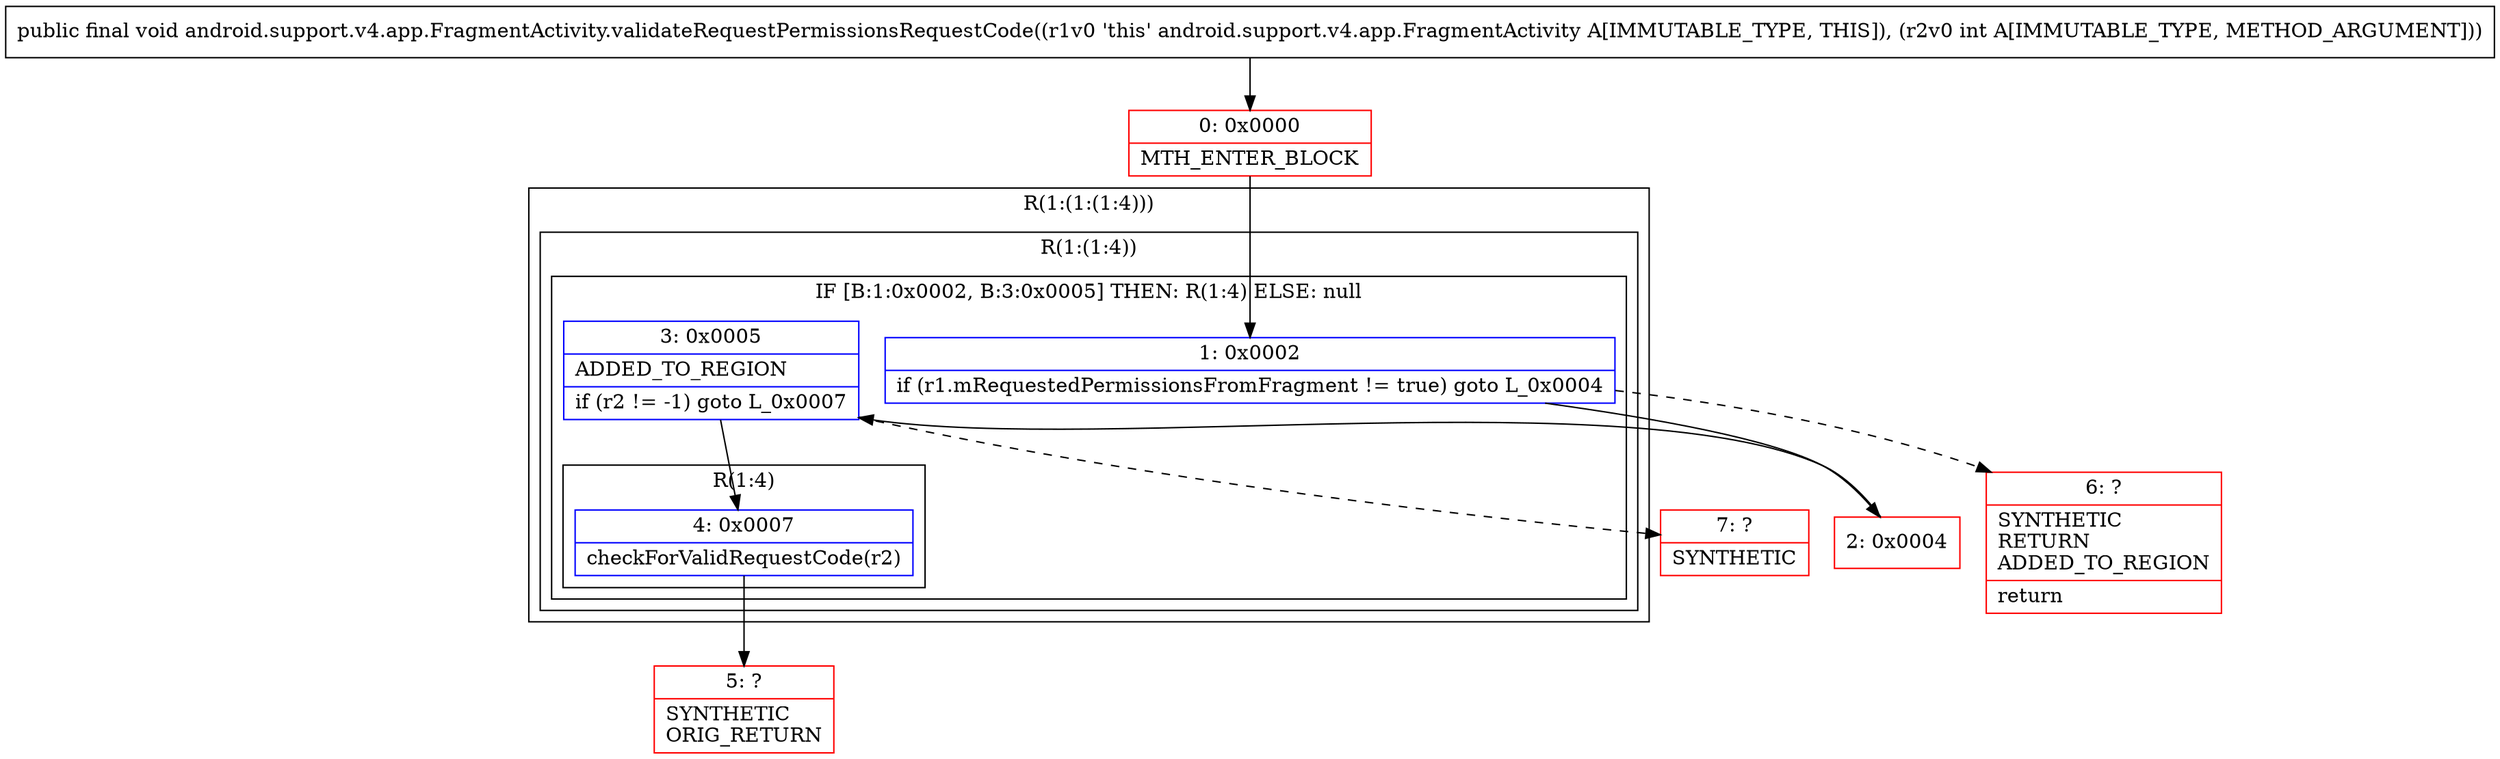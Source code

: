 digraph "CFG forandroid.support.v4.app.FragmentActivity.validateRequestPermissionsRequestCode(I)V" {
subgraph cluster_Region_171915131 {
label = "R(1:(1:(1:4)))";
node [shape=record,color=blue];
subgraph cluster_Region_1682380941 {
label = "R(1:(1:4))";
node [shape=record,color=blue];
subgraph cluster_IfRegion_1971881886 {
label = "IF [B:1:0x0002, B:3:0x0005] THEN: R(1:4) ELSE: null";
node [shape=record,color=blue];
Node_1 [shape=record,label="{1\:\ 0x0002|if (r1.mRequestedPermissionsFromFragment != true) goto L_0x0004\l}"];
Node_3 [shape=record,label="{3\:\ 0x0005|ADDED_TO_REGION\l|if (r2 != \-1) goto L_0x0007\l}"];
subgraph cluster_Region_1466226226 {
label = "R(1:4)";
node [shape=record,color=blue];
Node_4 [shape=record,label="{4\:\ 0x0007|checkForValidRequestCode(r2)\l}"];
}
}
}
}
Node_0 [shape=record,color=red,label="{0\:\ 0x0000|MTH_ENTER_BLOCK\l}"];
Node_2 [shape=record,color=red,label="{2\:\ 0x0004}"];
Node_5 [shape=record,color=red,label="{5\:\ ?|SYNTHETIC\lORIG_RETURN\l}"];
Node_6 [shape=record,color=red,label="{6\:\ ?|SYNTHETIC\lRETURN\lADDED_TO_REGION\l|return\l}"];
Node_7 [shape=record,color=red,label="{7\:\ ?|SYNTHETIC\l}"];
MethodNode[shape=record,label="{public final void android.support.v4.app.FragmentActivity.validateRequestPermissionsRequestCode((r1v0 'this' android.support.v4.app.FragmentActivity A[IMMUTABLE_TYPE, THIS]), (r2v0 int A[IMMUTABLE_TYPE, METHOD_ARGUMENT])) }"];
MethodNode -> Node_0;
Node_1 -> Node_2;
Node_1 -> Node_6[style=dashed];
Node_3 -> Node_4;
Node_3 -> Node_7[style=dashed];
Node_4 -> Node_5;
Node_0 -> Node_1;
Node_2 -> Node_3;
}

